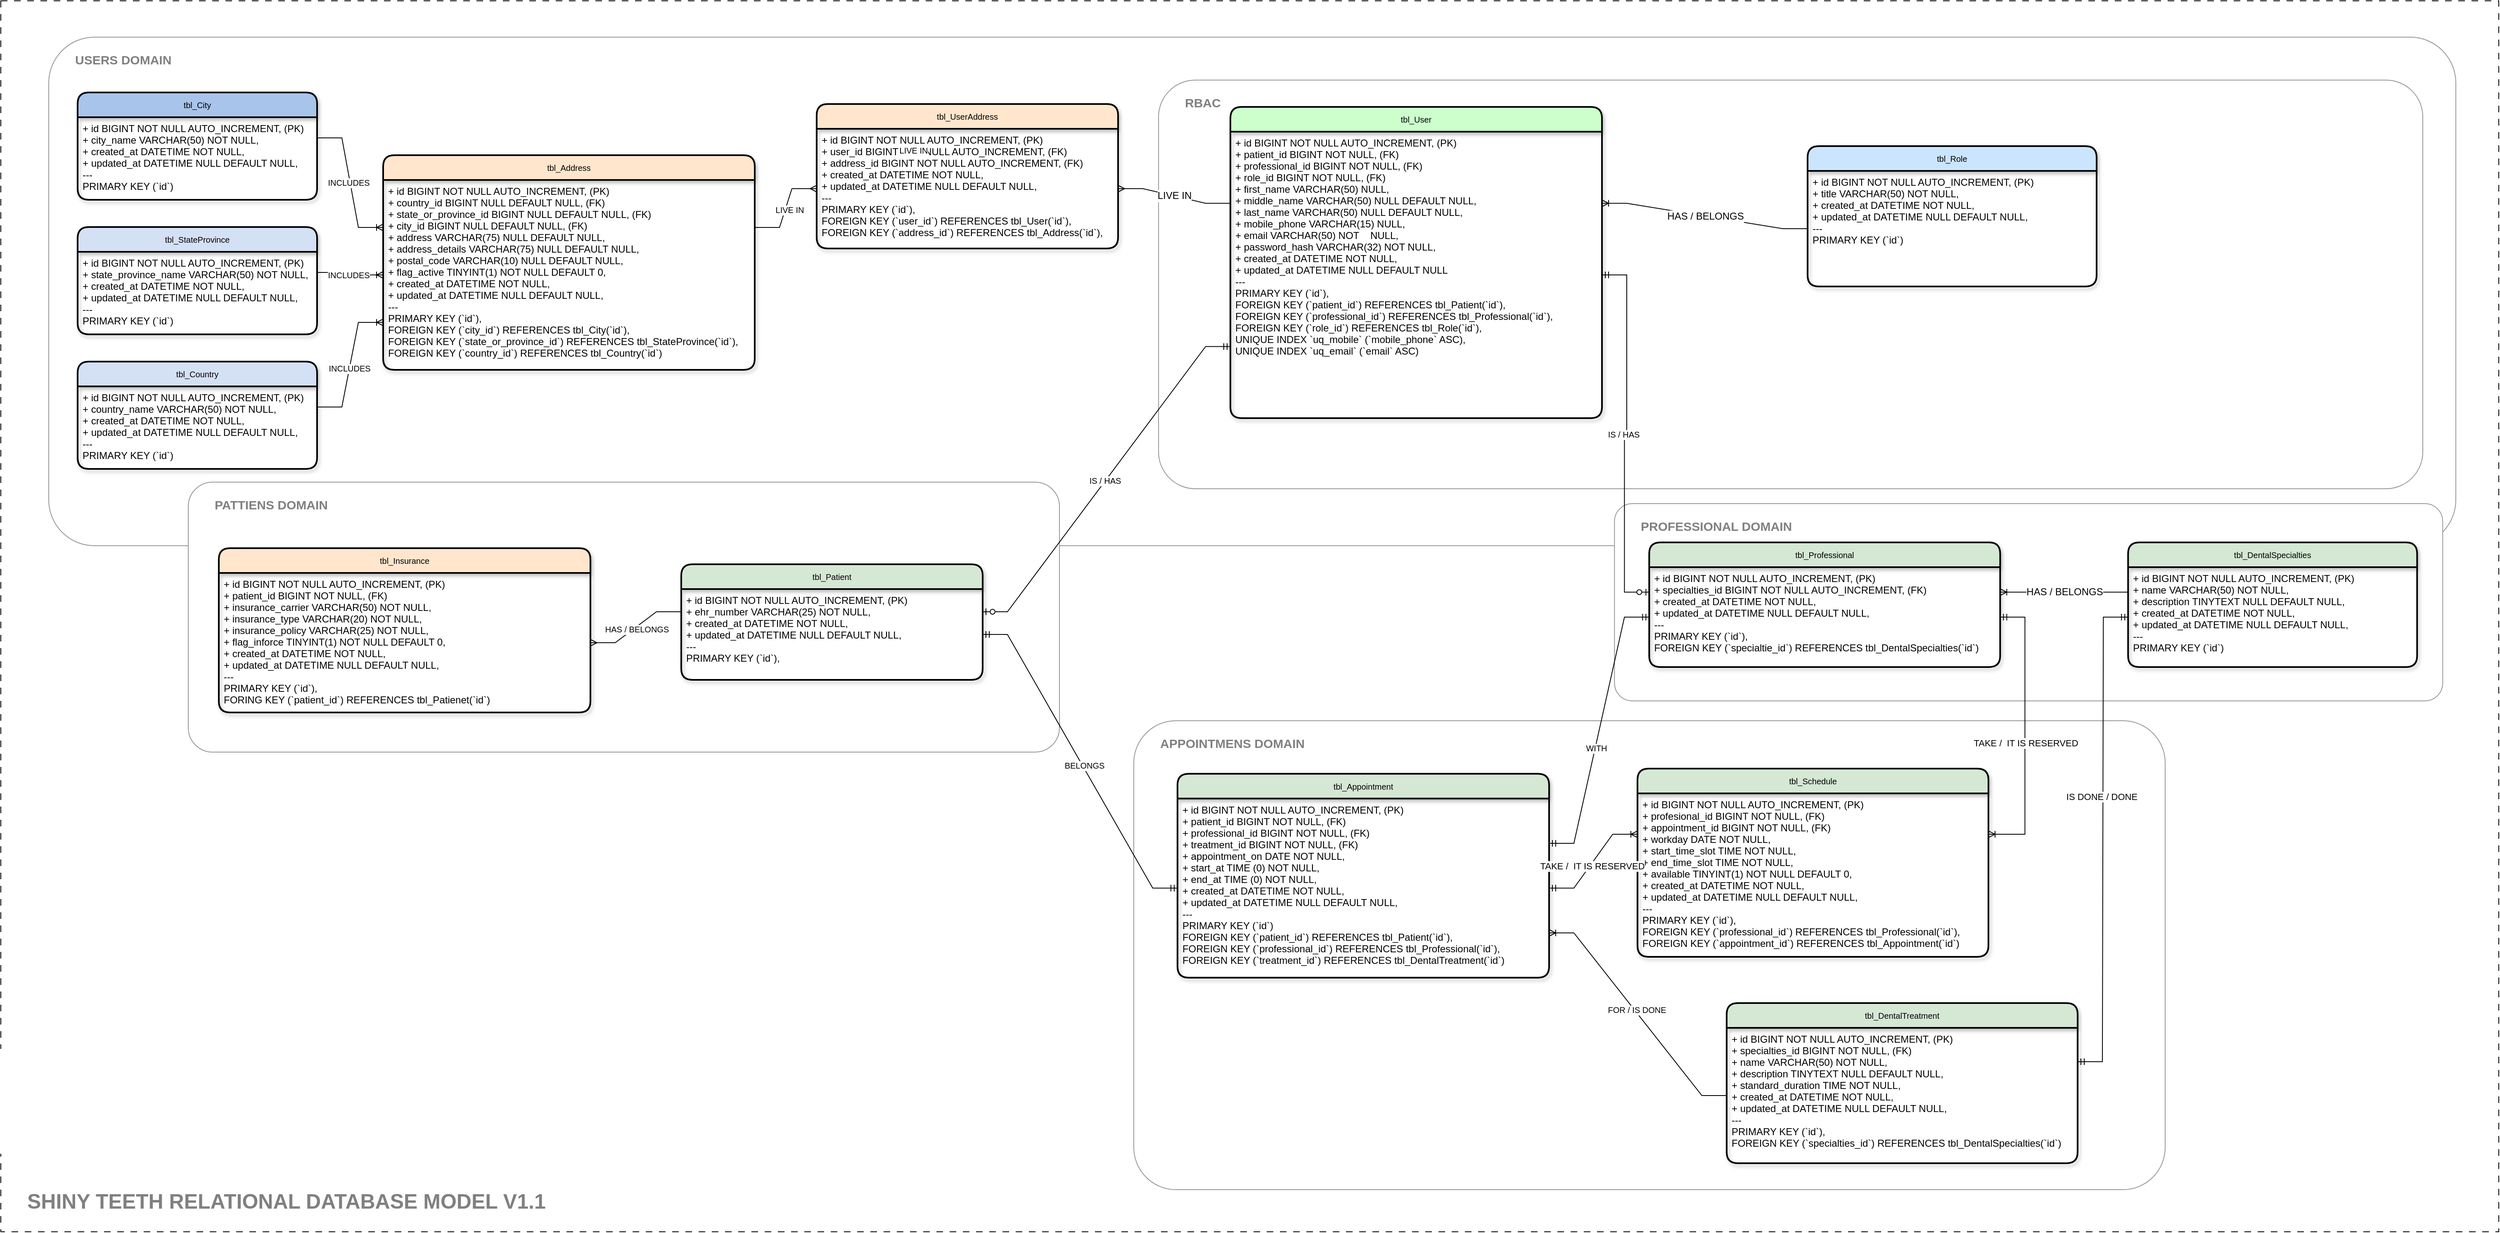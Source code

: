 <mxfile version="20.8.16" type="device"><diagram name="Página-1" id="TkPRqeXI9kq4rZR4-tyb"><mxGraphModel dx="2499" dy="2486" grid="0" gridSize="1" guides="1" tooltips="1" connect="1" arrows="1" fold="1" page="0" pageScale="1" pageWidth="1654" pageHeight="1169" math="0" shadow="0"><root><mxCell id="0"/><mxCell id="1" parent="0"/><mxCell id="j7VE22RYLg9SCNnTLwtO-19" value="SHINY TEETH RELATIONAL DATABASE MODEL V1.1" style="rounded=0;whiteSpace=wrap;html=1;shadow=0;strokeColor=default;fontSize=25;fontColor=#808080;fillColor=#FFFFFF;dashed=1;dashPattern=8 8;fontStyle=1;verticalAlign=bottom;align=left;spacingBottom=20;spacingLeft=30;" parent="1" vertex="1"><mxGeometry x="-1251" y="-1641" width="3025" height="1491" as="geometry"/></mxCell><mxCell id="j7VE22RYLg9SCNnTLwtO-18" value="USERS DOMAIN" style="rounded=1;whiteSpace=wrap;html=1;shadow=0;fillColor=#FFFFFF;arcSize=9;verticalAlign=top;align=left;spacingTop=12;spacingLeft=30;fontStyle=1;fontSize=15;strokeColor=#999999;fontColor=#808080;" parent="1" vertex="1"><mxGeometry x="-1193" y="-1597" width="2915" height="616" as="geometry"/></mxCell><mxCell id="j7VE22RYLg9SCNnTLwtO-17" value="PATTIENS DOMAIN" style="rounded=1;whiteSpace=wrap;html=1;shadow=0;fillColor=#FFFFFF;arcSize=9;verticalAlign=top;align=left;spacingTop=12;spacingLeft=30;fontStyle=1;fontSize=15;strokeColor=#999999;fontColor=#808080;" parent="1" vertex="1"><mxGeometry x="-1024" y="-1058" width="1055" height="327" as="geometry"/></mxCell><mxCell id="j7VE22RYLg9SCNnTLwtO-15" value="APPOINTMENS DOMAIN" style="rounded=1;whiteSpace=wrap;html=1;shadow=0;fillColor=#FFFFFF;arcSize=9;verticalAlign=top;align=left;spacingTop=12;spacingLeft=30;fontStyle=1;fontSize=15;strokeColor=#999999;fontColor=#808080;" parent="1" vertex="1"><mxGeometry x="121" y="-769" width="1249.04" height="568" as="geometry"/></mxCell><mxCell id="j7VE22RYLg9SCNnTLwtO-14" value="PROFESSIONAL DOMAIN" style="rounded=1;whiteSpace=wrap;html=1;shadow=0;fillColor=#FFFFFF;arcSize=9;verticalAlign=top;align=left;spacingTop=12;spacingLeft=30;fontStyle=1;fontSize=15;strokeColor=#999999;fontColor=#808080;" parent="1" vertex="1"><mxGeometry x="703.13" y="-1032" width="1003" height="239" as="geometry"/></mxCell><mxCell id="j7VE22RYLg9SCNnTLwtO-13" value="RBAC" style="rounded=1;whiteSpace=wrap;html=1;shadow=0;fillColor=#FFFFFF;arcSize=9;verticalAlign=top;align=left;spacingTop=12;spacingLeft=30;fontStyle=1;fontSize=15;strokeColor=#999999;fontColor=#808080;" parent="1" vertex="1"><mxGeometry x="151" y="-1545" width="1531" height="495" as="geometry"/></mxCell><mxCell id="nI9jZgU-42-GDvaegeSf-1" value="tbl_User" style="swimlane;childLayout=stackLayout;horizontal=1;startSize=30;horizontalStack=0;rounded=1;fontSize=10;fontStyle=0;strokeWidth=2;resizeParent=0;resizeLast=1;shadow=1;dashed=0;align=center;fillColor=#CCFFCC;" parent="1" vertex="1"><mxGeometry x="238" y="-1512.5" width="450" height="377" as="geometry"><mxRectangle x="70" y="-740" width="80" height="30" as="alternateBounds"/></mxGeometry></mxCell><mxCell id="nI9jZgU-42-GDvaegeSf-2" value="+ id BIGINT NOT NULL AUTO_INCREMENT, (PK)&#10;+ patient_id BIGINT NOT NULL, (FK)&#10;+ professional_id BIGINT NOT NULL, (FK)&#10;+ role_id BIGINT NOT NULL, (FK)&#10;+ first_name VARCHAR(50) NULL,&#10;+ middle_name VARCHAR(50) NULL DEFAULT NULL,&#10;+ last_name VARCHAR(50) NULL DEFAULT NULL,&#10;+ mobile_phone VARCHAR(15) NULL,&#10;+ email VARCHAR(50) NOT    NULL,&#10;+ password_hash VARCHAR(32) NOT NULL,&#10;+ created_at DATETIME NOT NULL,&#10;+ updated_at DATETIME NULL DEFAULT NULL&#10;---&#10;PRIMARY KEY (`id`),&#10;FOREIGN KEY (`patient_id`) REFERENCES tbl_Patient(`id`),&#10;FOREIGN KEY (`professional_id`) REFERENCES tbl_Professional(`id`),&#10;FOREIGN KEY (`role_id`) REFERENCES tbl_Role(`id`),&#10;UNIQUE INDEX `uq_mobile` (`mobile_phone` ASC),&#10;UNIQUE INDEX `uq_email` (`email` ASC)" style="align=left;strokeColor=none;fillColor=none;spacingLeft=4;fontSize=12;verticalAlign=top;resizable=0;rotatable=0;part=1;" parent="nI9jZgU-42-GDvaegeSf-1" vertex="1"><mxGeometry y="30" width="450" height="347" as="geometry"/></mxCell><mxCell id="nI9jZgU-42-GDvaegeSf-3" value="tbl_Role" style="swimlane;childLayout=stackLayout;horizontal=1;startSize=30;horizontalStack=0;rounded=1;fontSize=10;fontStyle=0;strokeWidth=2;resizeParent=0;resizeLast=1;shadow=1;dashed=0;align=center;fillColor=#CCE5FF;" parent="1" vertex="1"><mxGeometry x="937" y="-1465" width="350" height="170" as="geometry"><mxRectangle x="294" y="-740" width="80" height="30" as="alternateBounds"/></mxGeometry></mxCell><mxCell id="nI9jZgU-42-GDvaegeSf-4" value="+ id BIGINT NOT NULL AUTO_INCREMENT, (PK)&#10;+ title VARCHAR(50) NOT NULL,&#10;+ created_at DATETIME NOT NULL,&#10;+ updated_at DATETIME NULL DEFAULT NULL,&#10;---&#10;PRIMARY KEY (`id`)" style="align=left;strokeColor=none;fillColor=none;spacingLeft=4;fontSize=12;verticalAlign=top;resizable=0;rotatable=0;part=1;" parent="nI9jZgU-42-GDvaegeSf-3" vertex="1"><mxGeometry y="30" width="350" height="140" as="geometry"/></mxCell><mxCell id="tOU84PY6kPd9gPvKxVqi-3" value="tbl_Address" style="swimlane;childLayout=stackLayout;horizontal=1;startSize=30;horizontalStack=0;rounded=1;fontSize=10;fontStyle=0;strokeWidth=2;resizeParent=0;resizeLast=1;shadow=1;dashed=0;align=center;fillColor=#FFE6CC;" parent="1" vertex="1"><mxGeometry x="-788" y="-1454" width="450" height="260" as="geometry"><mxRectangle x="294" y="-740" width="80" height="30" as="alternateBounds"/></mxGeometry></mxCell><mxCell id="tOU84PY6kPd9gPvKxVqi-4" value="+ id BIGINT NOT NULL AUTO_INCREMENT, (PK)&#10;+ country_id BIGINT NULL DEFAULT NULL, (FK)&#10;+ state_or_province_id BIGINT NULL DEFAULT NULL, (FK)&#10;+ city_id BIGINT NULL DEFAULT NULL, (FK)&#10;+ address VARCHAR(75) NULL DEFAULT NULL,&#10;+ address_details VARCHAR(75) NULL DEFAULT NULL,&#10;+ postal_code VARCHAR(10) NULL DEFAULT NULL,&#10;+ flag_active TINYINT(1) NOT NULL DEFAULT 0,&#10;+ created_at DATETIME NOT NULL,&#10;+ updated_at DATETIME NULL DEFAULT NULL,&#10;---&#10;PRIMARY KEY (`id`),&#10;FOREIGN KEY (`city_id`) REFERENCES tbl_City(`id`),&#10;FOREIGN KEY (`state_or_province_id`) REFERENCES tbl_StateProvince(`id`),&#10;FOREIGN KEY (`country_id`) REFERENCES tbl_Country(`id`)" style="align=left;strokeColor=none;fillColor=none;spacingLeft=4;fontSize=12;verticalAlign=top;resizable=0;rotatable=0;part=1;" parent="tOU84PY6kPd9gPvKxVqi-3" vertex="1"><mxGeometry y="30" width="450" height="230" as="geometry"/></mxCell><mxCell id="tOU84PY6kPd9gPvKxVqi-7" value="tbl_City" style="swimlane;childLayout=stackLayout;horizontal=1;startSize=30;horizontalStack=0;rounded=1;fontSize=10;fontStyle=0;strokeWidth=2;resizeParent=0;resizeLast=1;shadow=1;dashed=0;align=center;fillColor=#A9C4EB;" parent="1" vertex="1"><mxGeometry x="-1158" y="-1530" width="290" height="130" as="geometry"><mxRectangle x="294" y="-740" width="80" height="30" as="alternateBounds"/></mxGeometry></mxCell><mxCell id="tOU84PY6kPd9gPvKxVqi-8" value="+ id BIGINT NOT NULL AUTO_INCREMENT, (PK)&#10;+ city_name VARCHAR(50) NOT NULL,&#10;+ created_at DATETIME NOT NULL,&#10;+ updated_at DATETIME NULL DEFAULT NULL,&#10;---&#10;PRIMARY KEY (`id`)" style="align=left;strokeColor=none;fillColor=none;spacingLeft=4;fontSize=12;verticalAlign=top;resizable=0;rotatable=0;part=1;" parent="tOU84PY6kPd9gPvKxVqi-7" vertex="1"><mxGeometry y="30" width="290" height="100" as="geometry"/></mxCell><mxCell id="tOU84PY6kPd9gPvKxVqi-9" value="tbl_StateProvince" style="swimlane;childLayout=stackLayout;horizontal=1;startSize=30;horizontalStack=0;rounded=1;fontSize=10;fontStyle=0;strokeWidth=2;resizeParent=0;resizeLast=1;shadow=1;dashed=0;align=center;fillColor=#D4E1F5;" parent="1" vertex="1"><mxGeometry x="-1158" y="-1367" width="290" height="130" as="geometry"><mxRectangle x="294" y="-740" width="80" height="30" as="alternateBounds"/></mxGeometry></mxCell><mxCell id="tOU84PY6kPd9gPvKxVqi-10" value="+ id BIGINT NOT NULL AUTO_INCREMENT, (PK)&#10;+ state_province_name VARCHAR(50) NOT NULL,&#10;+ created_at DATETIME NOT NULL,&#10;+ updated_at DATETIME NULL DEFAULT NULL,&#10;---&#10;PRIMARY KEY (`id`)" style="align=left;strokeColor=none;fillColor=none;spacingLeft=4;fontSize=12;verticalAlign=top;resizable=0;rotatable=0;part=1;shadow=1;" parent="tOU84PY6kPd9gPvKxVqi-9" vertex="1"><mxGeometry y="30" width="290" height="100" as="geometry"/></mxCell><mxCell id="tOU84PY6kPd9gPvKxVqi-11" value="tbl_Country" style="swimlane;childLayout=stackLayout;horizontal=1;startSize=30;horizontalStack=0;rounded=1;fontSize=10;fontStyle=0;strokeWidth=2;resizeParent=0;resizeLast=1;shadow=1;dashed=0;align=center;fillColor=#D4E1F5;" parent="1" vertex="1"><mxGeometry x="-1158" y="-1204" width="290" height="130" as="geometry"><mxRectangle x="294" y="-740" width="80" height="30" as="alternateBounds"/></mxGeometry></mxCell><mxCell id="tOU84PY6kPd9gPvKxVqi-12" value="+ id BIGINT NOT NULL AUTO_INCREMENT, (PK)&#10;+ country_name VARCHAR(50) NOT NULL,&#10;+ created_at DATETIME NOT NULL,&#10;+ updated_at DATETIME NULL DEFAULT NULL,&#10;---&#10;PRIMARY KEY (`id`)" style="align=left;strokeColor=none;fillColor=none;spacingLeft=4;fontSize=12;verticalAlign=top;resizable=0;rotatable=0;part=1;shadow=1;" parent="tOU84PY6kPd9gPvKxVqi-11" vertex="1"><mxGeometry y="30" width="290" height="100" as="geometry"/></mxCell><mxCell id="tOU84PY6kPd9gPvKxVqi-14" value="" style="edgeStyle=entityRelationEdgeStyle;fontSize=12;html=1;endArrow=ERoneToMany;rounded=0;exitX=1;exitY=0.25;exitDx=0;exitDy=0;entryX=0;entryY=0.25;entryDx=0;entryDy=0;" parent="1" source="tOU84PY6kPd9gPvKxVqi-8" target="tOU84PY6kPd9gPvKxVqi-4" edge="1"><mxGeometry width="100" height="100" relative="1" as="geometry"><mxPoint x="-790" y="-1081" as="sourcePoint"/><mxPoint x="-690" y="-1181" as="targetPoint"/></mxGeometry></mxCell><mxCell id="tOU84PY6kPd9gPvKxVqi-46" value="INCLUDES" style="edgeLabel;html=1;align=center;verticalAlign=middle;resizable=0;points=[];fontSize=10;" parent="tOU84PY6kPd9gPvKxVqi-14" vertex="1" connectable="0"><mxGeometry x="-0.011" y="-2" relative="1" as="geometry"><mxPoint as="offset"/></mxGeometry></mxCell><mxCell id="tOU84PY6kPd9gPvKxVqi-15" value="" style="edgeStyle=entityRelationEdgeStyle;fontSize=12;html=1;endArrow=ERoneToMany;rounded=0;exitX=1;exitY=0.25;exitDx=0;exitDy=0;entryX=0;entryY=0.5;entryDx=0;entryDy=0;" parent="1" source="tOU84PY6kPd9gPvKxVqi-10" target="tOU84PY6kPd9gPvKxVqi-4" edge="1"><mxGeometry width="100" height="100" relative="1" as="geometry"><mxPoint x="-685" y="-1121" as="sourcePoint"/><mxPoint x="-715" y="-1036" as="targetPoint"/></mxGeometry></mxCell><mxCell id="tOU84PY6kPd9gPvKxVqi-47" value="INCLUDES" style="edgeLabel;html=1;align=center;verticalAlign=middle;resizable=0;points=[];fontSize=10;" parent="tOU84PY6kPd9gPvKxVqi-15" vertex="1" connectable="0"><mxGeometry x="-0.041" y="-2" relative="1" as="geometry"><mxPoint as="offset"/></mxGeometry></mxCell><mxCell id="tOU84PY6kPd9gPvKxVqi-16" value="" style="edgeStyle=entityRelationEdgeStyle;fontSize=12;html=1;endArrow=ERoneToMany;rounded=0;entryX=0;entryY=0.75;entryDx=0;entryDy=0;exitX=1;exitY=0.25;exitDx=0;exitDy=0;" parent="1" source="tOU84PY6kPd9gPvKxVqi-12" target="tOU84PY6kPd9gPvKxVqi-4" edge="1"><mxGeometry width="100" height="100" relative="1" as="geometry"><mxPoint x="-795" y="-931" as="sourcePoint"/><mxPoint x="-575" y="-1161" as="targetPoint"/></mxGeometry></mxCell><mxCell id="tOU84PY6kPd9gPvKxVqi-49" value="INCLUDES" style="edgeLabel;html=1;align=center;verticalAlign=middle;resizable=0;points=[];fontSize=10;" parent="tOU84PY6kPd9gPvKxVqi-16" vertex="1" connectable="0"><mxGeometry x="-0.05" relative="1" as="geometry"><mxPoint as="offset"/></mxGeometry></mxCell><mxCell id="tOU84PY6kPd9gPvKxVqi-18" value="tbl_UserAddress" style="swimlane;childLayout=stackLayout;horizontal=1;startSize=30;horizontalStack=0;rounded=1;fontSize=10;fontStyle=0;strokeWidth=2;resizeParent=0;resizeLast=1;shadow=1;dashed=0;align=center;fillColor=#FFE6CC;" parent="1" vertex="1"><mxGeometry x="-263" y="-1516" width="365" height="175" as="geometry"><mxRectangle x="294" y="-740" width="80" height="30" as="alternateBounds"/></mxGeometry></mxCell><mxCell id="tOU84PY6kPd9gPvKxVqi-19" value="+ id BIGINT NOT NULL AUTO_INCREMENT, (PK)&#10;+ user_id BIGINT NOT NULL AUTO_INCREMENT, (FK)&#10;+ address_id BIGINT NOT NULL AUTO_INCREMENT, (FK)&#10;+ created_at DATETIME NOT NULL,&#10;+ updated_at DATETIME NULL DEFAULT NULL,&#10;---&#10;PRIMARY KEY (`id`),&#10;FOREIGN KEY (`user_id`) REFERENCES tbl_User(`id`),&#10;FOREIGN KEY (`address_id`) REFERENCES tbl_Address(`id`)," style="align=left;strokeColor=none;fillColor=none;spacingLeft=4;fontSize=12;verticalAlign=top;resizable=0;rotatable=0;part=1;" parent="tOU84PY6kPd9gPvKxVqi-18" vertex="1"><mxGeometry y="30" width="365" height="145" as="geometry"/></mxCell><mxCell id="tOU84PY6kPd9gPvKxVqi-20" value="LIVE IN" style="edgeStyle=entityRelationEdgeStyle;fontSize=12;html=1;endArrow=ERmany;rounded=0;exitX=0;exitY=0.25;exitDx=0;exitDy=0;entryX=1;entryY=0.5;entryDx=0;entryDy=0;" parent="1" source="nI9jZgU-42-GDvaegeSf-2" target="tOU84PY6kPd9gPvKxVqi-19" edge="1"><mxGeometry width="100" height="100" relative="1" as="geometry"><mxPoint x="780" y="-845" as="sourcePoint"/><mxPoint x="880" y="-945" as="targetPoint"/></mxGeometry></mxCell><mxCell id="tOU84PY6kPd9gPvKxVqi-50" value="LIVE IN" style="edgeLabel;html=1;align=center;verticalAlign=middle;resizable=0;points=[];fontSize=10;" parent="tOU84PY6kPd9gPvKxVqi-20" vertex="1" connectable="0"><mxGeometry x="0.029" y="2" relative="1" as="geometry"><mxPoint x="-314" y="-57" as="offset"/></mxGeometry></mxCell><mxCell id="tOU84PY6kPd9gPvKxVqi-21" value="" style="edgeStyle=entityRelationEdgeStyle;fontSize=12;html=1;endArrow=ERmany;rounded=0;exitX=1;exitY=0.25;exitDx=0;exitDy=0;" parent="1" source="tOU84PY6kPd9gPvKxVqi-4" target="tOU84PY6kPd9gPvKxVqi-19" edge="1"><mxGeometry width="100" height="100" relative="1" as="geometry"><mxPoint x="466" y="-902" as="sourcePoint"/><mxPoint x="-143" y="-1065" as="targetPoint"/></mxGeometry></mxCell><mxCell id="tOU84PY6kPd9gPvKxVqi-51" value="LIVE IN" style="edgeLabel;html=1;align=center;verticalAlign=middle;resizable=0;points=[];fontSize=10;" parent="tOU84PY6kPd9gPvKxVqi-21" vertex="1" connectable="0"><mxGeometry x="0.017" y="-4" relative="1" as="geometry"><mxPoint y="1" as="offset"/></mxGeometry></mxCell><mxCell id="tOU84PY6kPd9gPvKxVqi-28" value="tbl_DentalTreatment" style="swimlane;childLayout=stackLayout;horizontal=1;startSize=30;horizontalStack=0;rounded=1;fontSize=10;fontStyle=0;strokeWidth=2;resizeParent=0;resizeLast=1;shadow=1;dashed=0;align=center;fillColor=#D5E8D4;" parent="1" vertex="1"><mxGeometry x="839" y="-427" width="425" height="194" as="geometry"><mxRectangle x="294" y="-740" width="80" height="30" as="alternateBounds"/></mxGeometry></mxCell><mxCell id="tOU84PY6kPd9gPvKxVqi-29" value="+ id BIGINT NOT NULL AUTO_INCREMENT, (PK)&#10;+ specialties_id BIGINT NOT NULL, (FK)&#10;+ name VARCHAR(50) NOT NULL,&#10;+ description TINYTEXT NULL DEFAULT NULL, &#10;+ standard_duration TIME NOT NULL,&#10;+ created_at DATETIME NOT NULL,&#10;+ updated_at DATETIME NULL DEFAULT NULL,&#10;---&#10;PRIMARY KEY (`id`),&#10;FOREIGN KEY (`specialties_id`) REFERENCES tbl_DentalSpecialties(`id`)" style="align=left;strokeColor=none;fillColor=none;spacingLeft=4;fontSize=12;verticalAlign=top;resizable=0;rotatable=0;part=1;" parent="tOU84PY6kPd9gPvKxVqi-28" vertex="1"><mxGeometry y="30" width="425" height="164" as="geometry"/></mxCell><mxCell id="tOU84PY6kPd9gPvKxVqi-30" value="tbl_DentalSpecialties" style="swimlane;childLayout=stackLayout;horizontal=1;startSize=30;horizontalStack=0;rounded=1;fontSize=10;fontStyle=0;strokeWidth=2;resizeParent=0;resizeLast=1;shadow=1;dashed=0;align=center;fillColor=#D5E8D4;" parent="1" vertex="1"><mxGeometry x="1325.13" y="-985" width="350" height="151" as="geometry"><mxRectangle x="294" y="-740" width="80" height="30" as="alternateBounds"/></mxGeometry></mxCell><mxCell id="tOU84PY6kPd9gPvKxVqi-31" value="+ id BIGINT NOT NULL AUTO_INCREMENT, (PK)&#10;+ name VARCHAR(50) NOT NULL,&#10;+ description TINYTEXT NULL DEFAULT NULL,&#10;+ created_at DATETIME NOT NULL,&#10;+ updated_at DATETIME NULL DEFAULT NULL,&#10;---&#10;PRIMARY KEY (`id`)" style="align=left;strokeColor=none;fillColor=none;spacingLeft=4;fontSize=12;verticalAlign=top;resizable=0;rotatable=0;part=1;" parent="tOU84PY6kPd9gPvKxVqi-30" vertex="1"><mxGeometry y="30" width="350" height="121" as="geometry"/></mxCell><mxCell id="tOU84PY6kPd9gPvKxVqi-32" value="tbl_Patient" style="swimlane;childLayout=stackLayout;horizontal=1;startSize=30;horizontalStack=0;rounded=1;fontSize=10;fontStyle=0;strokeWidth=2;resizeParent=0;resizeLast=1;shadow=1;dashed=0;align=center;fillColor=#D5E8D4;" parent="1" vertex="1"><mxGeometry x="-427" y="-958.5" width="365" height="140" as="geometry"><mxRectangle x="294" y="-740" width="80" height="30" as="alternateBounds"/></mxGeometry></mxCell><mxCell id="tOU84PY6kPd9gPvKxVqi-33" value="+ id BIGINT NOT NULL AUTO_INCREMENT, (PK)&#10;+ ehr_number VARCHAR(25) NOT NULL,&#10;+ created_at DATETIME NOT NULL,&#10;+ updated_at DATETIME NULL DEFAULT NULL,&#10;---&#10;PRIMARY KEY (`id`)," style="align=left;strokeColor=none;fillColor=none;spacingLeft=4;fontSize=12;verticalAlign=top;resizable=0;rotatable=0;part=1;" parent="tOU84PY6kPd9gPvKxVqi-32" vertex="1"><mxGeometry y="30" width="365" height="110" as="geometry"/></mxCell><mxCell id="tOU84PY6kPd9gPvKxVqi-36" value="tbl_Insurance" style="swimlane;childLayout=stackLayout;horizontal=1;startSize=30;horizontalStack=0;rounded=1;fontSize=10;fontStyle=0;strokeWidth=2;resizeParent=0;resizeLast=1;shadow=1;dashed=0;align=center;fillColor=#FFE6CC;" parent="1" vertex="1"><mxGeometry x="-987" y="-978" width="450" height="199" as="geometry"><mxRectangle x="294" y="-740" width="80" height="30" as="alternateBounds"/></mxGeometry></mxCell><mxCell id="tOU84PY6kPd9gPvKxVqi-37" value="+ id BIGINT NOT NULL AUTO_INCREMENT, (PK)&#10;+ patient_id BIGINT NOT NULL, (FK)&#10;+ insurance_carrier VARCHAR(50) NOT NULL,&#10;+ insurance_type VARCHAR(20) NOT NULL,&#10;+ insurance_policy VARCHAR(25) NOT NULL,&#10;+ flag_inforce TINYINT(1) NOT NULL DEFAULT 0,&#10;+ created_at DATETIME NOT NULL,&#10;+ updated_at DATETIME NULL DEFAULT NULL,&#10;---&#10;PRIMARY KEY (`id`),&#10;FORING KEY (`patient_id`) REFERENCES tbl_Patienet(`id`)" style="align=left;strokeColor=none;fillColor=none;spacingLeft=4;fontSize=12;verticalAlign=top;resizable=0;rotatable=0;part=1;" parent="tOU84PY6kPd9gPvKxVqi-36" vertex="1"><mxGeometry y="30" width="450" height="169" as="geometry"/></mxCell><mxCell id="tOU84PY6kPd9gPvKxVqi-39" value="" style="edgeStyle=entityRelationEdgeStyle;fontSize=12;html=1;endArrow=ERmany;rounded=0;exitX=0;exitY=0.25;exitDx=0;exitDy=0;" parent="1" source="tOU84PY6kPd9gPvKxVqi-33" target="tOU84PY6kPd9gPvKxVqi-37" edge="1"><mxGeometry width="100" height="100" relative="1" as="geometry"><mxPoint x="-420" y="-402" as="sourcePoint"/><mxPoint x="-420" y="-552.5" as="targetPoint"/></mxGeometry></mxCell><mxCell id="tOU84PY6kPd9gPvKxVqi-54" value="HAS / BELONGS" style="edgeLabel;html=1;align=center;verticalAlign=middle;resizable=0;points=[];fontSize=10;" parent="tOU84PY6kPd9gPvKxVqi-39" vertex="1" connectable="0"><mxGeometry x="0.015" y="2" relative="1" as="geometry"><mxPoint as="offset"/></mxGeometry></mxCell><mxCell id="tOU84PY6kPd9gPvKxVqi-40" value="tbl_Professional" style="swimlane;childLayout=stackLayout;horizontal=1;startSize=30;horizontalStack=0;rounded=1;fontSize=10;fontStyle=0;strokeWidth=2;resizeParent=0;resizeLast=1;shadow=1;dashed=0;align=center;fillColor=#D5E8D4;" parent="1" vertex="1"><mxGeometry x="745.2" y="-985" width="425" height="151" as="geometry"><mxRectangle x="294" y="-740" width="80" height="30" as="alternateBounds"/></mxGeometry></mxCell><mxCell id="tOU84PY6kPd9gPvKxVqi-41" value="+ id BIGINT NOT NULL AUTO_INCREMENT, (PK)&#10;+ specialties_id BIGINT NOT NULL AUTO_INCREMENT, (FK)&#10;+ created_at DATETIME NOT NULL,&#10;+ updated_at DATETIME NULL DEFAULT NULL,&#10;---&#10;PRIMARY KEY (`id`),&#10;FOREIGN KEY (`specialtie_id`) REFERENCES tbl_DentalSpecialties(`id`)" style="align=left;strokeColor=none;fillColor=none;spacingLeft=4;fontSize=12;verticalAlign=top;resizable=0;rotatable=0;part=1;" parent="tOU84PY6kPd9gPvKxVqi-40" vertex="1"><mxGeometry y="30" width="425" height="121" as="geometry"/></mxCell><mxCell id="tOU84PY6kPd9gPvKxVqi-61" value="" style="edgeStyle=entityRelationEdgeStyle;fontSize=12;html=1;endArrow=ERzeroToOne;startArrow=ERmandOne;rounded=0;exitX=0;exitY=0.75;exitDx=0;exitDy=0;entryX=1;entryY=0.25;entryDx=0;entryDy=0;" parent="1" source="nI9jZgU-42-GDvaegeSf-2" target="tOU84PY6kPd9gPvKxVqi-33" edge="1"><mxGeometry width="100" height="100" relative="1" as="geometry"><mxPoint x="595" y="-385" as="sourcePoint"/><mxPoint x="695" y="-485" as="targetPoint"/></mxGeometry></mxCell><mxCell id="tOU84PY6kPd9gPvKxVqi-62" value="IS / HAS" style="edgeLabel;html=1;align=center;verticalAlign=middle;resizable=0;points=[];fontSize=10;" parent="tOU84PY6kPd9gPvKxVqi-61" vertex="1" connectable="0"><mxGeometry x="0.008" y="-1" relative="1" as="geometry"><mxPoint as="offset"/></mxGeometry></mxCell><mxCell id="tOU84PY6kPd9gPvKxVqi-64" value="" style="edgeStyle=entityRelationEdgeStyle;fontSize=12;html=1;endArrow=ERzeroToOne;startArrow=ERmandOne;rounded=0;exitX=1;exitY=0.5;exitDx=0;exitDy=0;entryX=0;entryY=0.25;entryDx=0;entryDy=0;" parent="1" source="nI9jZgU-42-GDvaegeSf-2" target="tOU84PY6kPd9gPvKxVqi-41" edge="1"><mxGeometry width="100" height="100" relative="1" as="geometry"><mxPoint x="732" y="-414" as="sourcePoint"/><mxPoint x="625" y="-227.25" as="targetPoint"/></mxGeometry></mxCell><mxCell id="tOU84PY6kPd9gPvKxVqi-65" value="IS / HAS" style="edgeLabel;html=1;align=center;verticalAlign=middle;resizable=0;points=[];fontSize=10;" parent="tOU84PY6kPd9gPvKxVqi-64" vertex="1" connectable="0"><mxGeometry x="0.008" y="-1" relative="1" as="geometry"><mxPoint as="offset"/></mxGeometry></mxCell><mxCell id="tOU84PY6kPd9gPvKxVqi-68" value="tbl_Appointment" style="swimlane;childLayout=stackLayout;horizontal=1;startSize=30;horizontalStack=0;rounded=1;fontSize=10;fontStyle=0;strokeWidth=2;resizeParent=0;resizeLast=1;shadow=1;dashed=0;align=center;fillColor=#D5E8D4;" parent="1" vertex="1"><mxGeometry x="173.96" y="-704.75" width="450" height="247" as="geometry"><mxRectangle x="294" y="-740" width="80" height="30" as="alternateBounds"/></mxGeometry></mxCell><mxCell id="tOU84PY6kPd9gPvKxVqi-69" value="+ id BIGINT NOT NULL AUTO_INCREMENT, (PK)&#10;+ patient_id BIGINT NOT NULL, (FK)&#10;+ professional_id BIGINT NOT NULL, (FK)&#10;+ treatment_id BIGINT NOT NULL, (FK)&#10;+ appointment_on DATE NOT NULL,&#10;+ start_at TIME (0) NOT NULL,&#10;+ end_at TIME (0) NOT NULL,&#10;+ created_at DATETIME NOT NULL,&#10;+ updated_at DATETIME NULL DEFAULT NULL,&#10;---&#10;PRIMARY KEY (`id`)&#10;FOREIGN KEY (`patient_id`) REFERENCES tbl_Patient(`id`),&#10;FOREIGN KEY (`professional_id`) REFERENCES tbl_Professional(`id`),&#10;FOREIGN KEY (`treatment_id`) REFERENCES tbl_DentalTreatment(`id`)" style="align=left;strokeColor=none;fillColor=none;spacingLeft=4;fontSize=12;verticalAlign=top;resizable=0;rotatable=0;part=1;" parent="tOU84PY6kPd9gPvKxVqi-68" vertex="1"><mxGeometry y="30" width="450" height="217" as="geometry"/></mxCell><mxCell id="tOU84PY6kPd9gPvKxVqi-83" value="" style="edgeStyle=entityRelationEdgeStyle;fontSize=12;html=1;endArrow=ERmandOne;startArrow=ERmandOne;rounded=0;entryX=1;entryY=0.5;entryDx=0;entryDy=0;exitX=0;exitY=0.5;exitDx=0;exitDy=0;" parent="1" source="tOU84PY6kPd9gPvKxVqi-69" target="tOU84PY6kPd9gPvKxVqi-33" edge="1"><mxGeometry width="100" height="100" relative="1" as="geometry"><mxPoint x="451" y="-311" as="sourcePoint"/><mxPoint x="551" y="-411" as="targetPoint"/></mxGeometry></mxCell><mxCell id="tOU84PY6kPd9gPvKxVqi-84" value="BELONGS" style="edgeLabel;html=1;align=center;verticalAlign=middle;resizable=0;points=[];fontSize=10;" parent="tOU84PY6kPd9gPvKxVqi-83" vertex="1" connectable="0"><mxGeometry x="-0.033" y="-1" relative="1" as="geometry"><mxPoint y="-1" as="offset"/></mxGeometry></mxCell><mxCell id="tOU84PY6kPd9gPvKxVqi-85" value="" style="edgeStyle=entityRelationEdgeStyle;fontSize=12;html=1;endArrow=ERmandOne;startArrow=ERmandOne;rounded=0;exitX=0;exitY=0.5;exitDx=0;exitDy=0;entryX=1;entryY=0.25;entryDx=0;entryDy=0;" parent="1" source="tOU84PY6kPd9gPvKxVqi-41" target="tOU84PY6kPd9gPvKxVqi-69" edge="1"><mxGeometry width="100" height="100" relative="1" as="geometry"><mxPoint x="873.16" y="-867" as="sourcePoint"/><mxPoint x="806.96" y="-150.75" as="targetPoint"/></mxGeometry></mxCell><mxCell id="tOU84PY6kPd9gPvKxVqi-86" value="WITH" style="edgeLabel;html=1;align=center;verticalAlign=middle;resizable=0;points=[];fontSize=10;" parent="tOU84PY6kPd9gPvKxVqi-85" vertex="1" connectable="0"><mxGeometry x="-0.033" y="-1" relative="1" as="geometry"><mxPoint x="-4" y="27" as="offset"/></mxGeometry></mxCell><mxCell id="tOU84PY6kPd9gPvKxVqi-91" value="" style="edgeStyle=entityRelationEdgeStyle;fontSize=12;html=1;endArrow=ERoneToMany;rounded=0;exitX=0;exitY=0.5;exitDx=0;exitDy=0;entryX=1;entryY=0.75;entryDx=0;entryDy=0;" parent="1" source="tOU84PY6kPd9gPvKxVqi-29" target="tOU84PY6kPd9gPvKxVqi-69" edge="1"><mxGeometry width="100" height="100" relative="1" as="geometry"><mxPoint x="341.96" y="75.25" as="sourcePoint"/><mxPoint x="441.96" y="-24.75" as="targetPoint"/></mxGeometry></mxCell><mxCell id="tOU84PY6kPd9gPvKxVqi-93" value="FOR / IS DONE" style="edgeLabel;html=1;align=center;verticalAlign=middle;resizable=0;points=[];fontSize=10;" parent="tOU84PY6kPd9gPvKxVqi-91" vertex="1" connectable="0"><mxGeometry x="0.036" y="-2" relative="1" as="geometry"><mxPoint as="offset"/></mxGeometry></mxCell><mxCell id="j7VE22RYLg9SCNnTLwtO-1" value="HAS / BELONGS" style="edgeStyle=entityRelationEdgeStyle;fontSize=12;html=1;endArrow=ERoneToMany;rounded=0;exitX=0;exitY=0.25;exitDx=0;exitDy=0;entryX=1;entryY=0.25;entryDx=0;entryDy=0;" parent="1" source="tOU84PY6kPd9gPvKxVqi-31" target="tOU84PY6kPd9gPvKxVqi-41" edge="1"><mxGeometry width="100" height="100" relative="1" as="geometry"><mxPoint x="1075.13" y="-179" as="sourcePoint"/><mxPoint x="1175.13" y="-279" as="targetPoint"/></mxGeometry></mxCell><mxCell id="j7VE22RYLg9SCNnTLwtO-2" value="" style="edgeStyle=entityRelationEdgeStyle;fontSize=12;html=1;endArrow=ERmandOne;startArrow=ERmandOne;rounded=0;exitX=1;exitY=0.25;exitDx=0;exitDy=0;entryX=0;entryY=0.5;entryDx=0;entryDy=0;" parent="1" source="tOU84PY6kPd9gPvKxVqi-29" target="tOU84PY6kPd9gPvKxVqi-31" edge="1"><mxGeometry width="100" height="100" relative="1" as="geometry"><mxPoint x="1562" y="-48" as="sourcePoint"/><mxPoint x="1662" y="-148" as="targetPoint"/></mxGeometry></mxCell><mxCell id="j7VE22RYLg9SCNnTLwtO-3" value="IS DONE / DONE" style="edgeLabel;html=1;align=center;verticalAlign=middle;resizable=0;points=[];" parent="j7VE22RYLg9SCNnTLwtO-2" vertex="1" connectable="0"><mxGeometry x="0.174" y="2" relative="1" as="geometry"><mxPoint as="offset"/></mxGeometry></mxCell><mxCell id="j7VE22RYLg9SCNnTLwtO-5" value="tbl_Schedule" style="swimlane;childLayout=stackLayout;horizontal=1;startSize=30;horizontalStack=0;rounded=1;fontSize=10;fontStyle=0;strokeWidth=2;resizeParent=0;resizeLast=1;shadow=1;dashed=0;align=center;fillColor=#D5E8D4;" parent="1" vertex="1"><mxGeometry x="731" y="-711" width="425" height="228" as="geometry"><mxRectangle x="294" y="-740" width="80" height="30" as="alternateBounds"/></mxGeometry></mxCell><mxCell id="j7VE22RYLg9SCNnTLwtO-6" value="+ id BIGINT NOT NULL AUTO_INCREMENT, (PK)&#10;+ profesional_id BIGINT NOT NULL, (FK)&#10;+ appointment_id BIGINT NOT NULL, (FK)&#10;+ workday DATE NOT NULL,&#10;+ start_time_slot TIME NOT NULL,&#10;+ end_time_slot TIME NOT NULL,&#10;+ available TINYINT(1) NOT NULL DEFAULT 0,&#10;+ created_at DATETIME NOT NULL,&#10;+ updated_at DATETIME NULL DEFAULT NULL,&#10;---&#10;PRIMARY KEY (`id`),&#10;FOREIGN KEY (`professional_id`) REFERENCES tbl_Professional(`id`),&#10;FOREIGN KEY (`appointment_id`) REFERENCES tbl_Appointment(`id`)" style="align=left;strokeColor=none;fillColor=none;spacingLeft=4;fontSize=12;verticalAlign=top;resizable=0;rotatable=0;part=1;" parent="j7VE22RYLg9SCNnTLwtO-5" vertex="1"><mxGeometry y="30" width="425" height="198" as="geometry"/></mxCell><mxCell id="j7VE22RYLg9SCNnTLwtO-9" value="" style="edgeStyle=entityRelationEdgeStyle;fontSize=12;html=1;endArrow=ERoneToMany;startArrow=ERmandOne;rounded=0;exitX=1;exitY=0.5;exitDx=0;exitDy=0;entryX=0;entryY=0.25;entryDx=0;entryDy=0;" parent="1" source="tOU84PY6kPd9gPvKxVqi-69" target="j7VE22RYLg9SCNnTLwtO-6" edge="1"><mxGeometry width="100" height="100" relative="1" as="geometry"><mxPoint x="751.96" y="-359.75" as="sourcePoint"/><mxPoint x="851.96" y="-459.75" as="targetPoint"/></mxGeometry></mxCell><mxCell id="j7VE22RYLg9SCNnTLwtO-10" value="TAKE /&amp;nbsp;&amp;nbsp;IT IS RESERVED" style="edgeLabel;html=1;align=center;verticalAlign=middle;resizable=0;points=[];" parent="j7VE22RYLg9SCNnTLwtO-9" vertex="1" connectable="0"><mxGeometry x="-0.081" y="-2" relative="1" as="geometry"><mxPoint as="offset"/></mxGeometry></mxCell><mxCell id="j7VE22RYLg9SCNnTLwtO-11" value="" style="edgeStyle=entityRelationEdgeStyle;fontSize=12;html=1;endArrow=ERoneToMany;startArrow=ERmandOne;rounded=0;entryX=1;entryY=0.25;entryDx=0;entryDy=0;" parent="1" source="tOU84PY6kPd9gPvKxVqi-41" target="j7VE22RYLg9SCNnTLwtO-6" edge="1"><mxGeometry width="100" height="100" relative="1" as="geometry"><mxPoint x="1439.07" y="-581" as="sourcePoint"/><mxPoint x="1647.07" y="-690" as="targetPoint"/></mxGeometry></mxCell><mxCell id="j7VE22RYLg9SCNnTLwtO-12" value="TAKE /&amp;nbsp;&amp;nbsp;IT IS RESERVED" style="edgeLabel;html=1;align=center;verticalAlign=middle;resizable=0;points=[];" parent="j7VE22RYLg9SCNnTLwtO-11" vertex="1" connectable="0"><mxGeometry x="-0.081" y="-2" relative="1" as="geometry"><mxPoint x="3" y="27" as="offset"/></mxGeometry></mxCell><mxCell id="qm5rc2PZGvxiu34Ps6yn-3" value="HAS / BELONGS" style="edgeStyle=entityRelationEdgeStyle;fontSize=12;html=1;endArrow=ERoneToMany;rounded=0;exitX=0;exitY=0.5;exitDx=0;exitDy=0;entryX=1;entryY=0.25;entryDx=0;entryDy=0;" edge="1" parent="1" source="nI9jZgU-42-GDvaegeSf-4" target="nI9jZgU-42-GDvaegeSf-2"><mxGeometry width="100" height="100" relative="1" as="geometry"><mxPoint x="899.93" y="-1346" as="sourcePoint"/><mxPoint x="745.0" y="-1346" as="targetPoint"/></mxGeometry></mxCell></root></mxGraphModel></diagram></mxfile>